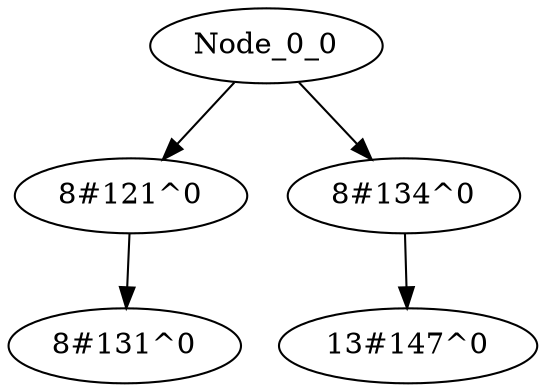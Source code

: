 digraph G { 
size = "4,4";
Node_8_121[label = "8#121^0"]
	Node_0_0 -> Node_8_121;
Node_8_131[label = "8#131^0"]
	Node_8_121 -> Node_8_131;
Node_8_134[label = "8#134^0"]
	Node_0_0 -> Node_8_134;
Node_13_147[label = "13#147^0"]
	Node_8_134 -> Node_13_147;
}
